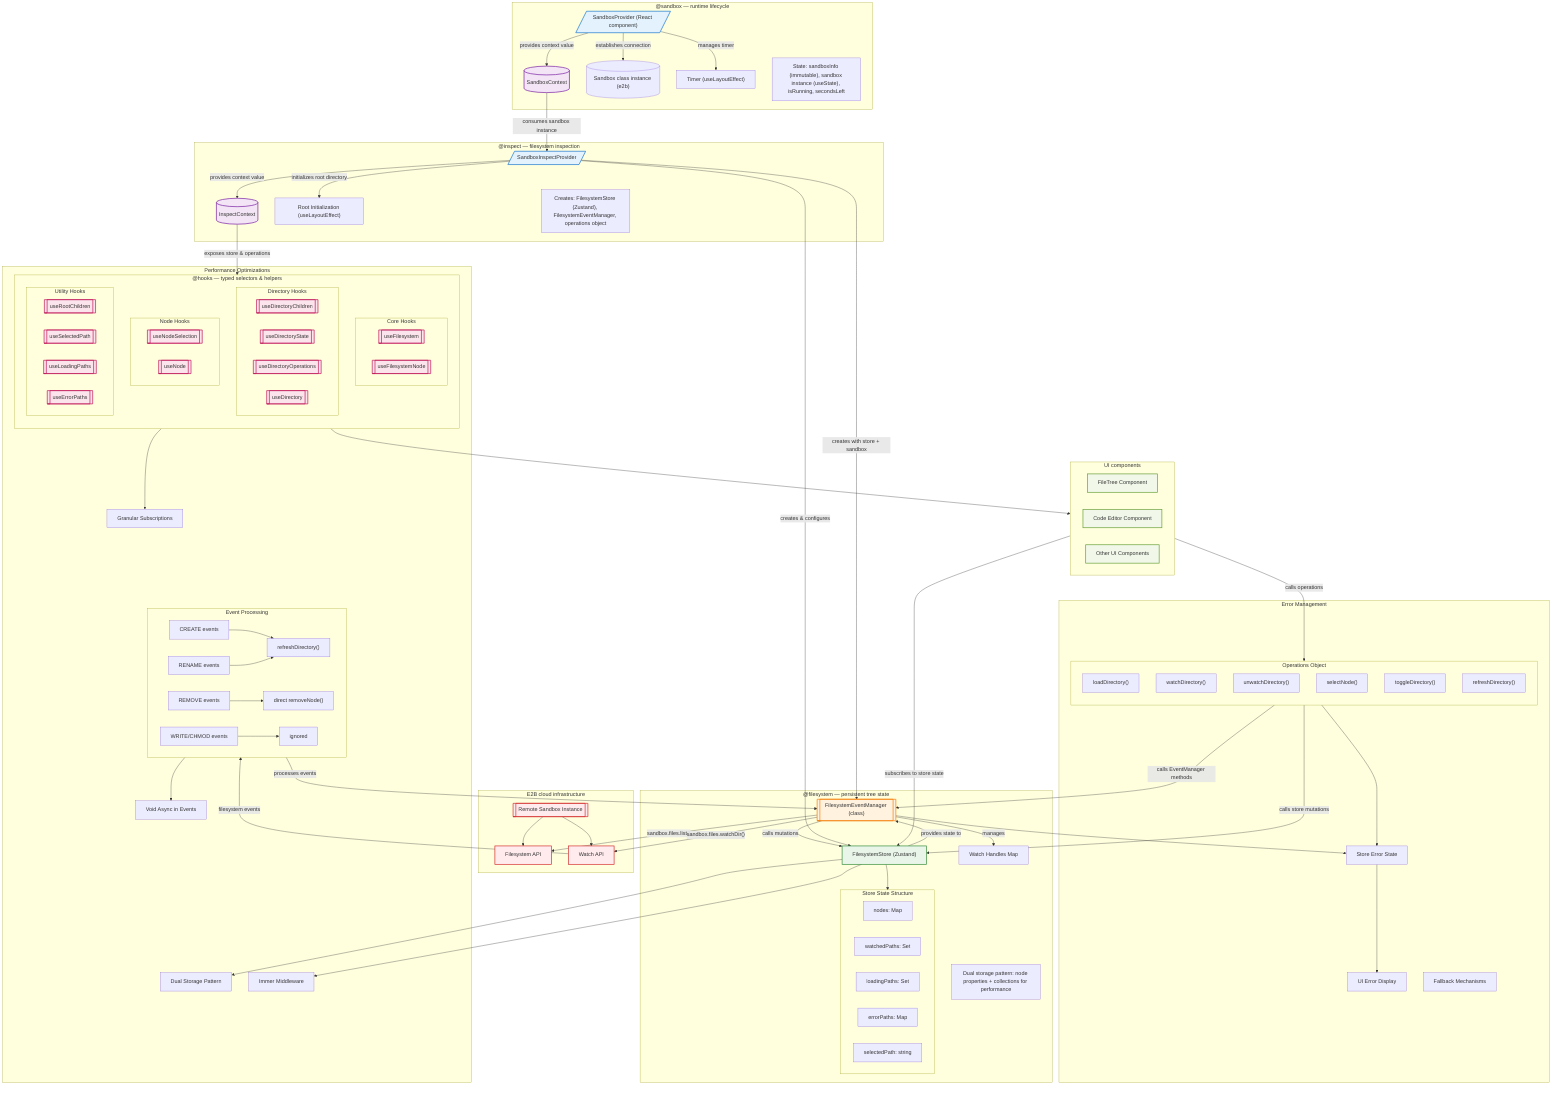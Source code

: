 flowchart TD
subgraph SANDBOX_LAYER["@sandbox — runtime lifecycle"]
    direction TB
    SP[/"SandboxProvider (React component)"/]
    SC[(SandboxContext)]
    SP -- "provides context value" --> SC
    SP -- "establishes connection" --> SANDBOX_OBJ[("Sandbox class instance (e2b)")]
    SP -- "manages timer" --> TIMER["Timer (useLayoutEffect)"]
    noteSP["State: sandboxInfo (immutable), sandbox instance (useState), isRunning, secondsLeft"]
end

subgraph INSPECT_LAYER["@inspect — filesystem inspection"]
    direction TB
    IP[/"SandboxInspectProvider"/]
    IC[(InspectContext)]
    IP -- "provides context value" --> IC
    IP -- "initializes root directory" --> INIT["Root Initialization (useLayoutEffect)"]
    noteIP["Creates: FilesystemStore (Zustand), FilesystemEventManager, operations object"]
end
SC -->|"consumes sandbox instance"| IP 

subgraph FILESYSTEM_LAYER["@filesystem — persistent tree state"]
    direction TB
    FS["FilesystemStore (Zustand)"]
    FEM[["FilesystemEventManager (class)"]]
    WATCHERS["Watch Handles Map"]
    
    FEM -- "calls mutations" --> FS
    FEM -- "manages" --> WATCHERS
    FS -- "provides state to" --> FEM
    
    subgraph FS_STATE["Store State Structure"]
        NODES["nodes: Map<path, FilesystemNode>"]
        WATCHED["watchedPaths: Set<string>"]
        LOADING["loadingPaths: Set<string>"]
        ERRORS["errorPaths: Map<path, error>"]
        SELECTED["selectedPath: string"]
    end
    FS --> FS_STATE
    
    noteFS["Dual storage pattern: node properties + collections for performance"]
end

IP -->|"creates & configures"| FS
IP -->|"creates with store + sandbox"| FEM

subgraph HOOKS_LAYER["@hooks — typed selectors & helpers"]
    direction TB
    
    subgraph CORE_HOOKS["Core Hooks"]
        H1[[useFilesystem]]
        H6[[useFilesystemNode]]
    end
    
    subgraph DIRECTORY_HOOKS["Directory Hooks"]
        H2[[useDirectoryChildren]]
        H3[[useDirectoryState]]
        H4[[useDirectoryOperations]]
        H5[[useDirectory]]
    end
    
    subgraph NODE_HOOKS["Node Hooks"]
        H7[[useNodeSelection]]
        H8[[useNode]]
    end
    
    subgraph UTILITY_HOOKS["Utility Hooks"]
        H9[[useRootChildren]]
        H10[[useSelectedPath]]
        H11[[useLoadingPaths]]
        H12[[useErrorPaths]]
    end
end

IC -->|"exposes store & operations"| HOOKS_LAYER

subgraph UI["UI components"]
    direction LR
    FT["FileTree Component"]
    EDITOR["Code Editor Component"]
    OTHER["Other UI Components"]
end

subgraph OPERATIONS["Operations Object"]
    direction TB
    OP1["loadDirectory()"]
    OP2["watchDirectory()"]
    OP3["unwatchDirectory()"]
    OP4["selectNode()"]
    OP5["toggleDirectory()"]
    OP6["refreshDirectory()"]
end

HOOKS_LAYER --> UI
UI -- "subscribes to store state" --> FS
UI -- "calls operations" --> OPERATIONS
OPERATIONS -- "calls EventManager methods" --> FEM
OPERATIONS -- "calls store mutations" --> FS

subgraph REMOTE["E2B cloud infrastructure"]
    direction TB
    SBOX[["Remote Sandbox Instance"]]
    FS_API["Filesystem API"]
    WATCH_API["Watch API"]
    
    SBOX --> FS_API
    SBOX --> WATCH_API
end

subgraph EVENT_FLOW["Event Processing"]
    direction LR
    CREATE["CREATE events"]
    REMOVE["REMOVE events"]
    RENAME["RENAME events"]
    WRITE["WRITE/CHMOD events"]
    
    CREATE --> REFRESH["refreshDirectory()"]
    REMOVE --> DIRECT["direct removeNode()"]
    RENAME --> REFRESH
    WRITE --> IGNORE["ignored"]
end

FEM -- "sandbox.files.list()" --> FS_API
FEM -- "sandbox.files.watchDir()" --> WATCH_API
WATCH_API -- "filesystem events" --> EVENT_FLOW
EVENT_FLOW -- "processes events" --> FEM

subgraph ERROR_HANDLING["Error Management"]
    direction TB
    STORE_ERRORS["Store Error State"]
    UI_ERRORS["UI Error Display"]
    FALLBACK["Fallback Mechanisms"]
    
    STORE_ERRORS --> UI_ERRORS
    FEM --> STORE_ERRORS
    OPERATIONS --> STORE_ERRORS
end

subgraph PERFORMANCE["Performance Optimizations"]
    direction TB
    DUAL_STORAGE["Dual Storage Pattern"]
    GRANULAR_SUBS["Granular Subscriptions"]
    IMMER["Immer Middleware"]
    VOID_ASYNC["Void Async in Events"]
    
    FS --> DUAL_STORAGE
    HOOKS_LAYER --> GRANULAR_SUBS
    FS --> IMMER
    EVENT_FLOW --> VOID_ASYNC
end

%% Styling
classDef providerClass fill:#E3F2FD,stroke:#1976D2,stroke-width:2px
classDef contextClass fill:#F3E5F5,stroke:#7B1FA2,stroke-width:2px
classDef storeClass fill:#E8F5E8,stroke:#388E3C,stroke-width:2px
classDef managerClass fill:#FFF3E0,stroke:#F57C00,stroke-width:2px
classDef hooksClass fill:#FCE4EC,stroke:#C2185B,stroke-width:2px
classDef uiClass fill:#F1F8E9,stroke:#689F38,stroke-width:2px
classDef remoteClass fill:#FFEBEE,stroke:#D32F2F,stroke-width:2px

class SP,IP providerClass
class SC,IC contextClass
class FS storeClass
class FEM managerClass
class H1,H2,H3,H4,H5,H6,H7,H8,H9,H10,H11,H12 hooksClass
class FT,EDITOR,OTHER uiClass
class SBOX,FS_API,WATCH_API remoteClass